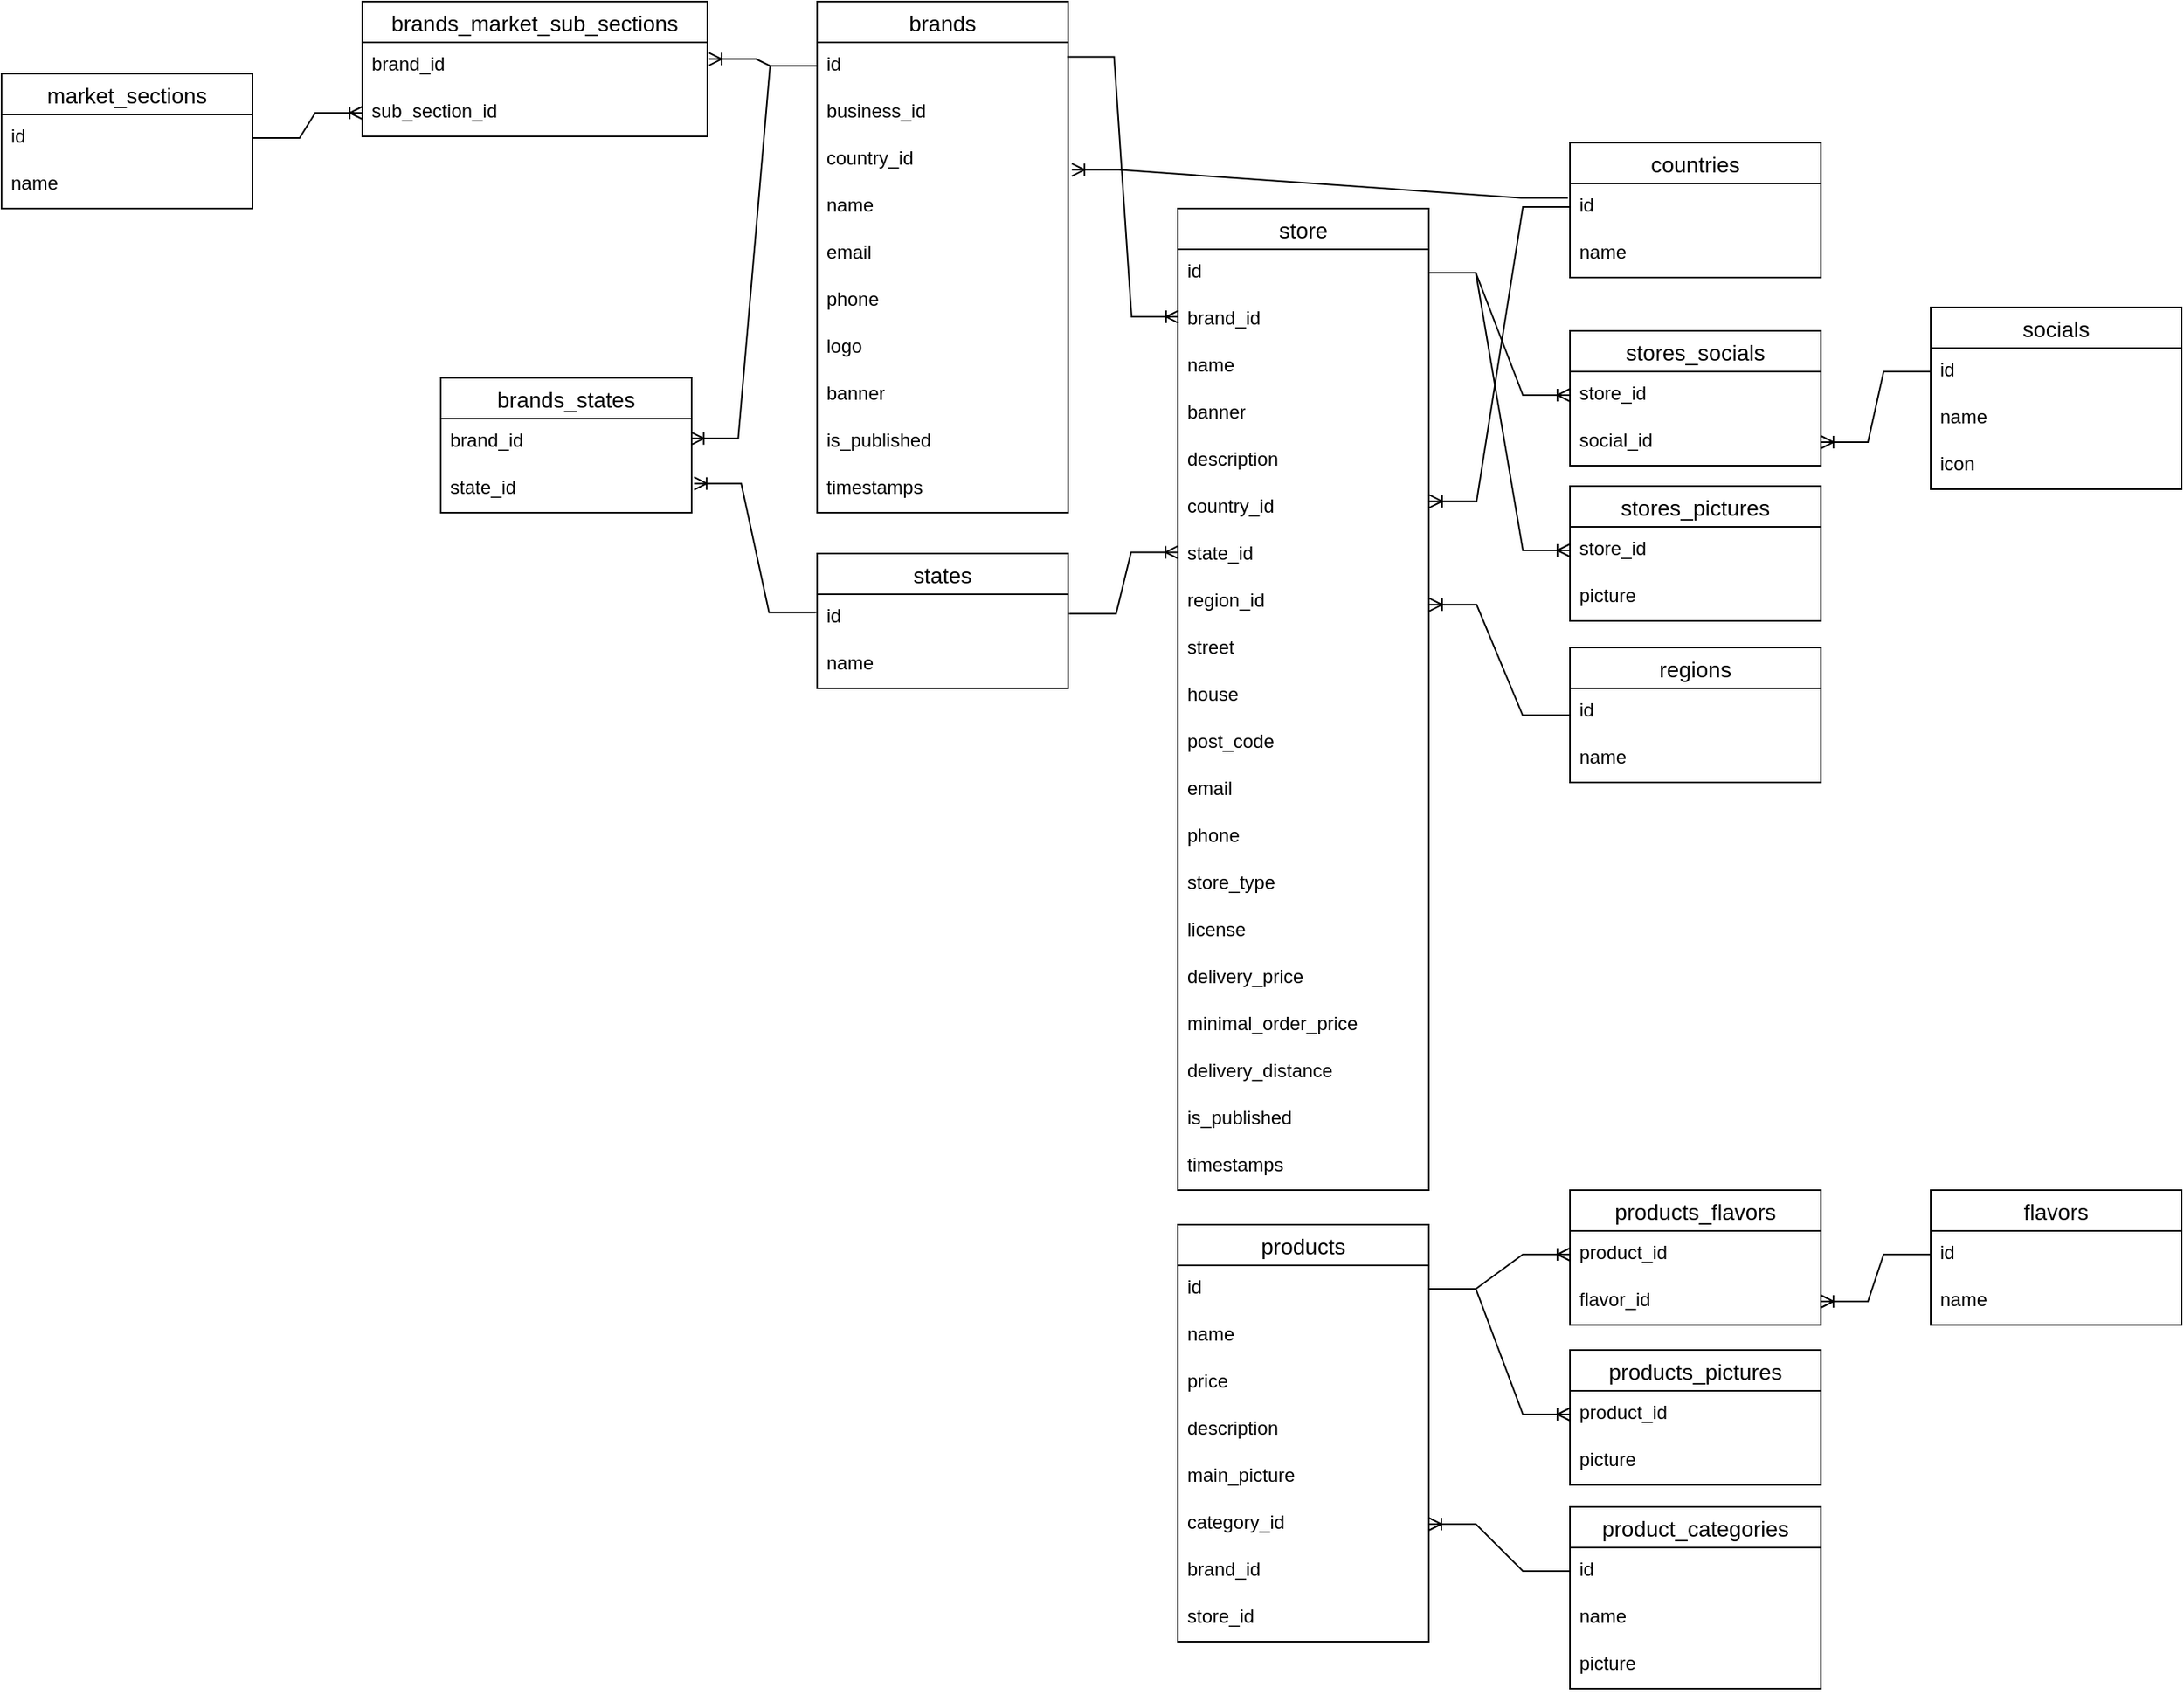<mxfile version="28.0.7">
  <diagram name="Страница — 1" id="An0OuFLMLPZmMfHB33p0">
    <mxGraphModel dx="2088" dy="813" grid="1" gridSize="10" guides="1" tooltips="1" connect="1" arrows="1" fold="1" page="1" pageScale="1" pageWidth="827" pageHeight="1169" math="0" shadow="0">
      <root>
        <mxCell id="0" />
        <mxCell id="1" parent="0" />
        <mxCell id="Ajq6OxWWVP-JyfNao7yZ-18" value="brands" style="swimlane;fontStyle=0;childLayout=stackLayout;horizontal=1;startSize=26;horizontalStack=0;resizeParent=1;resizeParentMax=0;resizeLast=0;collapsible=1;marginBottom=0;align=center;fontSize=14;" parent="1" vertex="1">
          <mxGeometry x="150" y="190" width="160" height="326" as="geometry" />
        </mxCell>
        <mxCell id="Ajq6OxWWVP-JyfNao7yZ-19" value="id" style="text;strokeColor=none;fillColor=none;spacingLeft=4;spacingRight=4;overflow=hidden;rotatable=0;points=[[0,0.5],[1,0.5]];portConstraint=eastwest;fontSize=12;whiteSpace=wrap;html=1;" parent="Ajq6OxWWVP-JyfNao7yZ-18" vertex="1">
          <mxGeometry y="26" width="160" height="30" as="geometry" />
        </mxCell>
        <mxCell id="Ajq6OxWWVP-JyfNao7yZ-66" value="business_id" style="text;strokeColor=none;fillColor=none;spacingLeft=4;spacingRight=4;overflow=hidden;rotatable=0;points=[[0,0.5],[1,0.5]];portConstraint=eastwest;fontSize=12;whiteSpace=wrap;html=1;" parent="Ajq6OxWWVP-JyfNao7yZ-18" vertex="1">
          <mxGeometry y="56" width="160" height="30" as="geometry" />
        </mxCell>
        <mxCell id="Ajq6OxWWVP-JyfNao7yZ-20" value="country_id" style="text;strokeColor=none;fillColor=none;spacingLeft=4;spacingRight=4;overflow=hidden;rotatable=0;points=[[0,0.5],[1,0.5]];portConstraint=eastwest;fontSize=12;whiteSpace=wrap;html=1;" parent="Ajq6OxWWVP-JyfNao7yZ-18" vertex="1">
          <mxGeometry y="86" width="160" height="30" as="geometry" />
        </mxCell>
        <mxCell id="Ajq6OxWWVP-JyfNao7yZ-51" value="name" style="text;strokeColor=none;fillColor=none;spacingLeft=4;spacingRight=4;overflow=hidden;rotatable=0;points=[[0,0.5],[1,0.5]];portConstraint=eastwest;fontSize=12;whiteSpace=wrap;html=1;" parent="Ajq6OxWWVP-JyfNao7yZ-18" vertex="1">
          <mxGeometry y="116" width="160" height="30" as="geometry" />
        </mxCell>
        <mxCell id="Ajq6OxWWVP-JyfNao7yZ-21" value="email" style="text;strokeColor=none;fillColor=none;spacingLeft=4;spacingRight=4;overflow=hidden;rotatable=0;points=[[0,0.5],[1,0.5]];portConstraint=eastwest;fontSize=12;whiteSpace=wrap;html=1;" parent="Ajq6OxWWVP-JyfNao7yZ-18" vertex="1">
          <mxGeometry y="146" width="160" height="30" as="geometry" />
        </mxCell>
        <mxCell id="Ajq6OxWWVP-JyfNao7yZ-35" value="phone" style="text;strokeColor=none;fillColor=none;spacingLeft=4;spacingRight=4;overflow=hidden;rotatable=0;points=[[0,0.5],[1,0.5]];portConstraint=eastwest;fontSize=12;whiteSpace=wrap;html=1;" parent="Ajq6OxWWVP-JyfNao7yZ-18" vertex="1">
          <mxGeometry y="176" width="160" height="30" as="geometry" />
        </mxCell>
        <mxCell id="Ajq6OxWWVP-JyfNao7yZ-42" value="logo" style="text;strokeColor=none;fillColor=none;spacingLeft=4;spacingRight=4;overflow=hidden;rotatable=0;points=[[0,0.5],[1,0.5]];portConstraint=eastwest;fontSize=12;whiteSpace=wrap;html=1;" parent="Ajq6OxWWVP-JyfNao7yZ-18" vertex="1">
          <mxGeometry y="206" width="160" height="30" as="geometry" />
        </mxCell>
        <mxCell id="Ajq6OxWWVP-JyfNao7yZ-43" value="banner" style="text;strokeColor=none;fillColor=none;spacingLeft=4;spacingRight=4;overflow=hidden;rotatable=0;points=[[0,0.5],[1,0.5]];portConstraint=eastwest;fontSize=12;whiteSpace=wrap;html=1;" parent="Ajq6OxWWVP-JyfNao7yZ-18" vertex="1">
          <mxGeometry y="236" width="160" height="30" as="geometry" />
        </mxCell>
        <mxCell id="nrJrI2MC8S2f8DvUkten-23" value="is_published" style="text;strokeColor=none;fillColor=none;spacingLeft=4;spacingRight=4;overflow=hidden;rotatable=0;points=[[0,0.5],[1,0.5]];portConstraint=eastwest;fontSize=12;whiteSpace=wrap;html=1;" vertex="1" parent="Ajq6OxWWVP-JyfNao7yZ-18">
          <mxGeometry y="266" width="160" height="30" as="geometry" />
        </mxCell>
        <mxCell id="Ajq6OxWWVP-JyfNao7yZ-64" value="timestamps" style="text;strokeColor=none;fillColor=none;spacingLeft=4;spacingRight=4;overflow=hidden;rotatable=0;points=[[0,0.5],[1,0.5]];portConstraint=eastwest;fontSize=12;whiteSpace=wrap;html=1;" parent="Ajq6OxWWVP-JyfNao7yZ-18" vertex="1">
          <mxGeometry y="296" width="160" height="30" as="geometry" />
        </mxCell>
        <mxCell id="Ajq6OxWWVP-JyfNao7yZ-22" value="countries" style="swimlane;fontStyle=0;childLayout=stackLayout;horizontal=1;startSize=26;horizontalStack=0;resizeParent=1;resizeParentMax=0;resizeLast=0;collapsible=1;marginBottom=0;align=center;fontSize=14;" parent="1" vertex="1">
          <mxGeometry x="630" y="280" width="160" height="86" as="geometry" />
        </mxCell>
        <mxCell id="Ajq6OxWWVP-JyfNao7yZ-23" value="id" style="text;strokeColor=none;fillColor=none;spacingLeft=4;spacingRight=4;overflow=hidden;rotatable=0;points=[[0,0.5],[1,0.5]];portConstraint=eastwest;fontSize=12;whiteSpace=wrap;html=1;" parent="Ajq6OxWWVP-JyfNao7yZ-22" vertex="1">
          <mxGeometry y="26" width="160" height="30" as="geometry" />
        </mxCell>
        <mxCell id="Ajq6OxWWVP-JyfNao7yZ-24" value="name" style="text;strokeColor=none;fillColor=none;spacingLeft=4;spacingRight=4;overflow=hidden;rotatable=0;points=[[0,0.5],[1,0.5]];portConstraint=eastwest;fontSize=12;whiteSpace=wrap;html=1;" parent="Ajq6OxWWVP-JyfNao7yZ-22" vertex="1">
          <mxGeometry y="56" width="160" height="30" as="geometry" />
        </mxCell>
        <mxCell id="Ajq6OxWWVP-JyfNao7yZ-26" value="states" style="swimlane;fontStyle=0;childLayout=stackLayout;horizontal=1;startSize=26;horizontalStack=0;resizeParent=1;resizeParentMax=0;resizeLast=0;collapsible=1;marginBottom=0;align=center;fontSize=14;" parent="1" vertex="1">
          <mxGeometry x="150" y="542" width="160" height="86" as="geometry" />
        </mxCell>
        <mxCell id="Ajq6OxWWVP-JyfNao7yZ-27" value="id" style="text;strokeColor=none;fillColor=none;spacingLeft=4;spacingRight=4;overflow=hidden;rotatable=0;points=[[0,0.5],[1,0.5]];portConstraint=eastwest;fontSize=12;whiteSpace=wrap;html=1;" parent="Ajq6OxWWVP-JyfNao7yZ-26" vertex="1">
          <mxGeometry y="26" width="160" height="30" as="geometry" />
        </mxCell>
        <mxCell id="Ajq6OxWWVP-JyfNao7yZ-28" value="name" style="text;strokeColor=none;fillColor=none;spacingLeft=4;spacingRight=4;overflow=hidden;rotatable=0;points=[[0,0.5],[1,0.5]];portConstraint=eastwest;fontSize=12;whiteSpace=wrap;html=1;" parent="Ajq6OxWWVP-JyfNao7yZ-26" vertex="1">
          <mxGeometry y="56" width="160" height="30" as="geometry" />
        </mxCell>
        <mxCell id="Ajq6OxWWVP-JyfNao7yZ-29" value="regions" style="swimlane;fontStyle=0;childLayout=stackLayout;horizontal=1;startSize=26;horizontalStack=0;resizeParent=1;resizeParentMax=0;resizeLast=0;collapsible=1;marginBottom=0;align=center;fontSize=14;" parent="1" vertex="1">
          <mxGeometry x="630" y="602" width="160" height="86" as="geometry" />
        </mxCell>
        <mxCell id="Ajq6OxWWVP-JyfNao7yZ-30" value="id" style="text;strokeColor=none;fillColor=none;spacingLeft=4;spacingRight=4;overflow=hidden;rotatable=0;points=[[0,0.5],[1,0.5]];portConstraint=eastwest;fontSize=12;whiteSpace=wrap;html=1;" parent="Ajq6OxWWVP-JyfNao7yZ-29" vertex="1">
          <mxGeometry y="26" width="160" height="30" as="geometry" />
        </mxCell>
        <mxCell id="Ajq6OxWWVP-JyfNao7yZ-31" value="name" style="text;strokeColor=none;fillColor=none;spacingLeft=4;spacingRight=4;overflow=hidden;rotatable=0;points=[[0,0.5],[1,0.5]];portConstraint=eastwest;fontSize=12;whiteSpace=wrap;html=1;" parent="Ajq6OxWWVP-JyfNao7yZ-29" vertex="1">
          <mxGeometry y="56" width="160" height="30" as="geometry" />
        </mxCell>
        <mxCell id="Ajq6OxWWVP-JyfNao7yZ-32" value="brands_states" style="swimlane;fontStyle=0;childLayout=stackLayout;horizontal=1;startSize=26;horizontalStack=0;resizeParent=1;resizeParentMax=0;resizeLast=0;collapsible=1;marginBottom=0;align=center;fontSize=14;" parent="1" vertex="1">
          <mxGeometry x="-90" y="430" width="160" height="86" as="geometry" />
        </mxCell>
        <mxCell id="Ajq6OxWWVP-JyfNao7yZ-33" value="brand_id" style="text;strokeColor=none;fillColor=none;spacingLeft=4;spacingRight=4;overflow=hidden;rotatable=0;points=[[0,0.5],[1,0.5]];portConstraint=eastwest;fontSize=12;whiteSpace=wrap;html=1;" parent="Ajq6OxWWVP-JyfNao7yZ-32" vertex="1">
          <mxGeometry y="26" width="160" height="30" as="geometry" />
        </mxCell>
        <mxCell id="Ajq6OxWWVP-JyfNao7yZ-34" value="state_id" style="text;strokeColor=none;fillColor=none;spacingLeft=4;spacingRight=4;overflow=hidden;rotatable=0;points=[[0,0.5],[1,0.5]];portConstraint=eastwest;fontSize=12;whiteSpace=wrap;html=1;" parent="Ajq6OxWWVP-JyfNao7yZ-32" vertex="1">
          <mxGeometry y="56" width="160" height="30" as="geometry" />
        </mxCell>
        <mxCell id="Ajq6OxWWVP-JyfNao7yZ-36" value="market_sections" style="swimlane;fontStyle=0;childLayout=stackLayout;horizontal=1;startSize=26;horizontalStack=0;resizeParent=1;resizeParentMax=0;resizeLast=0;collapsible=1;marginBottom=0;align=center;fontSize=14;" parent="1" vertex="1">
          <mxGeometry x="-370" y="236" width="160" height="86" as="geometry" />
        </mxCell>
        <mxCell id="Ajq6OxWWVP-JyfNao7yZ-37" value="id" style="text;strokeColor=none;fillColor=none;spacingLeft=4;spacingRight=4;overflow=hidden;rotatable=0;points=[[0,0.5],[1,0.5]];portConstraint=eastwest;fontSize=12;whiteSpace=wrap;html=1;" parent="Ajq6OxWWVP-JyfNao7yZ-36" vertex="1">
          <mxGeometry y="26" width="160" height="30" as="geometry" />
        </mxCell>
        <mxCell id="Ajq6OxWWVP-JyfNao7yZ-38" value="name" style="text;strokeColor=none;fillColor=none;spacingLeft=4;spacingRight=4;overflow=hidden;rotatable=0;points=[[0,0.5],[1,0.5]];portConstraint=eastwest;fontSize=12;whiteSpace=wrap;html=1;" parent="Ajq6OxWWVP-JyfNao7yZ-36" vertex="1">
          <mxGeometry y="56" width="160" height="30" as="geometry" />
        </mxCell>
        <mxCell id="Ajq6OxWWVP-JyfNao7yZ-39" value="brands_market_sub_sections" style="swimlane;fontStyle=0;childLayout=stackLayout;horizontal=1;startSize=26;horizontalStack=0;resizeParent=1;resizeParentMax=0;resizeLast=0;collapsible=1;marginBottom=0;align=center;fontSize=14;" parent="1" vertex="1">
          <mxGeometry x="-140" y="190" width="220" height="86" as="geometry" />
        </mxCell>
        <mxCell id="Ajq6OxWWVP-JyfNao7yZ-40" value="brand_id" style="text;strokeColor=none;fillColor=none;spacingLeft=4;spacingRight=4;overflow=hidden;rotatable=0;points=[[0,0.5],[1,0.5]];portConstraint=eastwest;fontSize=12;whiteSpace=wrap;html=1;" parent="Ajq6OxWWVP-JyfNao7yZ-39" vertex="1">
          <mxGeometry y="26" width="220" height="30" as="geometry" />
        </mxCell>
        <mxCell id="Ajq6OxWWVP-JyfNao7yZ-41" value="sub_section_id" style="text;strokeColor=none;fillColor=none;spacingLeft=4;spacingRight=4;overflow=hidden;rotatable=0;points=[[0,0.5],[1,0.5]];portConstraint=eastwest;fontSize=12;whiteSpace=wrap;html=1;" parent="Ajq6OxWWVP-JyfNao7yZ-39" vertex="1">
          <mxGeometry y="56" width="220" height="30" as="geometry" />
        </mxCell>
        <mxCell id="Ajq6OxWWVP-JyfNao7yZ-44" value="store" style="swimlane;fontStyle=0;childLayout=stackLayout;horizontal=1;startSize=26;horizontalStack=0;resizeParent=1;resizeParentMax=0;resizeLast=0;collapsible=1;marginBottom=0;align=center;fontSize=14;" parent="1" vertex="1">
          <mxGeometry x="380" y="322" width="160" height="626" as="geometry" />
        </mxCell>
        <mxCell id="Ajq6OxWWVP-JyfNao7yZ-45" value="id" style="text;strokeColor=none;fillColor=none;spacingLeft=4;spacingRight=4;overflow=hidden;rotatable=0;points=[[0,0.5],[1,0.5]];portConstraint=eastwest;fontSize=12;whiteSpace=wrap;html=1;" parent="Ajq6OxWWVP-JyfNao7yZ-44" vertex="1">
          <mxGeometry y="26" width="160" height="30" as="geometry" />
        </mxCell>
        <mxCell id="Ajq6OxWWVP-JyfNao7yZ-46" value="brand_id" style="text;strokeColor=none;fillColor=none;spacingLeft=4;spacingRight=4;overflow=hidden;rotatable=0;points=[[0,0.5],[1,0.5]];portConstraint=eastwest;fontSize=12;whiteSpace=wrap;html=1;" parent="Ajq6OxWWVP-JyfNao7yZ-44" vertex="1">
          <mxGeometry y="56" width="160" height="30" as="geometry" />
        </mxCell>
        <mxCell id="Ajq6OxWWVP-JyfNao7yZ-47" value="name" style="text;strokeColor=none;fillColor=none;spacingLeft=4;spacingRight=4;overflow=hidden;rotatable=0;points=[[0,0.5],[1,0.5]];portConstraint=eastwest;fontSize=12;whiteSpace=wrap;html=1;" parent="Ajq6OxWWVP-JyfNao7yZ-44" vertex="1">
          <mxGeometry y="86" width="160" height="30" as="geometry" />
        </mxCell>
        <mxCell id="nrJrI2MC8S2f8DvUkten-9" value="banner" style="text;strokeColor=none;fillColor=none;spacingLeft=4;spacingRight=4;overflow=hidden;rotatable=0;points=[[0,0.5],[1,0.5]];portConstraint=eastwest;fontSize=12;whiteSpace=wrap;html=1;" vertex="1" parent="Ajq6OxWWVP-JyfNao7yZ-44">
          <mxGeometry y="116" width="160" height="30" as="geometry" />
        </mxCell>
        <mxCell id="nrJrI2MC8S2f8DvUkten-10" value="description" style="text;strokeColor=none;fillColor=none;spacingLeft=4;spacingRight=4;overflow=hidden;rotatable=0;points=[[0,0.5],[1,0.5]];portConstraint=eastwest;fontSize=12;whiteSpace=wrap;html=1;" vertex="1" parent="Ajq6OxWWVP-JyfNao7yZ-44">
          <mxGeometry y="146" width="160" height="30" as="geometry" />
        </mxCell>
        <mxCell id="Ajq6OxWWVP-JyfNao7yZ-48" value="country_id" style="text;strokeColor=none;fillColor=none;spacingLeft=4;spacingRight=4;overflow=hidden;rotatable=0;points=[[0,0.5],[1,0.5]];portConstraint=eastwest;fontSize=12;whiteSpace=wrap;html=1;" parent="Ajq6OxWWVP-JyfNao7yZ-44" vertex="1">
          <mxGeometry y="176" width="160" height="30" as="geometry" />
        </mxCell>
        <mxCell id="Ajq6OxWWVP-JyfNao7yZ-49" value="state_id" style="text;strokeColor=none;fillColor=none;spacingLeft=4;spacingRight=4;overflow=hidden;rotatable=0;points=[[0,0.5],[1,0.5]];portConstraint=eastwest;fontSize=12;whiteSpace=wrap;html=1;" parent="Ajq6OxWWVP-JyfNao7yZ-44" vertex="1">
          <mxGeometry y="206" width="160" height="30" as="geometry" />
        </mxCell>
        <mxCell id="Ajq6OxWWVP-JyfNao7yZ-50" value="region_id" style="text;strokeColor=none;fillColor=none;spacingLeft=4;spacingRight=4;overflow=hidden;rotatable=0;points=[[0,0.5],[1,0.5]];portConstraint=eastwest;fontSize=12;whiteSpace=wrap;html=1;" parent="Ajq6OxWWVP-JyfNao7yZ-44" vertex="1">
          <mxGeometry y="236" width="160" height="30" as="geometry" />
        </mxCell>
        <mxCell id="Ajq6OxWWVP-JyfNao7yZ-52" value="street" style="text;strokeColor=none;fillColor=none;spacingLeft=4;spacingRight=4;overflow=hidden;rotatable=0;points=[[0,0.5],[1,0.5]];portConstraint=eastwest;fontSize=12;whiteSpace=wrap;html=1;" parent="Ajq6OxWWVP-JyfNao7yZ-44" vertex="1">
          <mxGeometry y="266" width="160" height="30" as="geometry" />
        </mxCell>
        <mxCell id="Ajq6OxWWVP-JyfNao7yZ-53" value="house" style="text;strokeColor=none;fillColor=none;spacingLeft=4;spacingRight=4;overflow=hidden;rotatable=0;points=[[0,0.5],[1,0.5]];portConstraint=eastwest;fontSize=12;whiteSpace=wrap;html=1;" parent="Ajq6OxWWVP-JyfNao7yZ-44" vertex="1">
          <mxGeometry y="296" width="160" height="30" as="geometry" />
        </mxCell>
        <mxCell id="Ajq6OxWWVP-JyfNao7yZ-54" value="post_code" style="text;strokeColor=none;fillColor=none;spacingLeft=4;spacingRight=4;overflow=hidden;rotatable=0;points=[[0,0.5],[1,0.5]];portConstraint=eastwest;fontSize=12;whiteSpace=wrap;html=1;" parent="Ajq6OxWWVP-JyfNao7yZ-44" vertex="1">
          <mxGeometry y="326" width="160" height="30" as="geometry" />
        </mxCell>
        <mxCell id="Ajq6OxWWVP-JyfNao7yZ-55" value="email" style="text;strokeColor=none;fillColor=none;spacingLeft=4;spacingRight=4;overflow=hidden;rotatable=0;points=[[0,0.5],[1,0.5]];portConstraint=eastwest;fontSize=12;whiteSpace=wrap;html=1;" parent="Ajq6OxWWVP-JyfNao7yZ-44" vertex="1">
          <mxGeometry y="356" width="160" height="30" as="geometry" />
        </mxCell>
        <mxCell id="Ajq6OxWWVP-JyfNao7yZ-56" value="phone" style="text;strokeColor=none;fillColor=none;spacingLeft=4;spacingRight=4;overflow=hidden;rotatable=0;points=[[0,0.5],[1,0.5]];portConstraint=eastwest;fontSize=12;whiteSpace=wrap;html=1;" parent="Ajq6OxWWVP-JyfNao7yZ-44" vertex="1">
          <mxGeometry y="386" width="160" height="30" as="geometry" />
        </mxCell>
        <mxCell id="Ajq6OxWWVP-JyfNao7yZ-63" value="store_type" style="text;strokeColor=none;fillColor=none;spacingLeft=4;spacingRight=4;overflow=hidden;rotatable=0;points=[[0,0.5],[1,0.5]];portConstraint=eastwest;fontSize=12;whiteSpace=wrap;html=1;" parent="Ajq6OxWWVP-JyfNao7yZ-44" vertex="1">
          <mxGeometry y="416" width="160" height="30" as="geometry" />
        </mxCell>
        <mxCell id="Ajq6OxWWVP-JyfNao7yZ-78" value="license" style="text;strokeColor=none;fillColor=none;spacingLeft=4;spacingRight=4;overflow=hidden;rotatable=0;points=[[0,0.5],[1,0.5]];portConstraint=eastwest;fontSize=12;whiteSpace=wrap;html=1;" parent="Ajq6OxWWVP-JyfNao7yZ-44" vertex="1">
          <mxGeometry y="446" width="160" height="30" as="geometry" />
        </mxCell>
        <mxCell id="nrJrI2MC8S2f8DvUkten-1" value="delivery_price" style="text;strokeColor=none;fillColor=none;spacingLeft=4;spacingRight=4;overflow=hidden;rotatable=0;points=[[0,0.5],[1,0.5]];portConstraint=eastwest;fontSize=12;whiteSpace=wrap;html=1;" vertex="1" parent="Ajq6OxWWVP-JyfNao7yZ-44">
          <mxGeometry y="476" width="160" height="30" as="geometry" />
        </mxCell>
        <mxCell id="nrJrI2MC8S2f8DvUkten-2" value="minimal_order_price&lt;div&gt;&lt;br&gt;&lt;/div&gt;" style="text;strokeColor=none;fillColor=none;spacingLeft=4;spacingRight=4;overflow=hidden;rotatable=0;points=[[0,0.5],[1,0.5]];portConstraint=eastwest;fontSize=12;whiteSpace=wrap;html=1;" vertex="1" parent="Ajq6OxWWVP-JyfNao7yZ-44">
          <mxGeometry y="506" width="160" height="30" as="geometry" />
        </mxCell>
        <mxCell id="nrJrI2MC8S2f8DvUkten-3" value="&lt;div&gt;delivery_distance&lt;/div&gt;" style="text;strokeColor=none;fillColor=none;spacingLeft=4;spacingRight=4;overflow=hidden;rotatable=0;points=[[0,0.5],[1,0.5]];portConstraint=eastwest;fontSize=12;whiteSpace=wrap;html=1;" vertex="1" parent="Ajq6OxWWVP-JyfNao7yZ-44">
          <mxGeometry y="536" width="160" height="30" as="geometry" />
        </mxCell>
        <mxCell id="nrJrI2MC8S2f8DvUkten-22" value="&lt;div&gt;is_published&lt;/div&gt;" style="text;strokeColor=none;fillColor=none;spacingLeft=4;spacingRight=4;overflow=hidden;rotatable=0;points=[[0,0.5],[1,0.5]];portConstraint=eastwest;fontSize=12;whiteSpace=wrap;html=1;" vertex="1" parent="Ajq6OxWWVP-JyfNao7yZ-44">
          <mxGeometry y="566" width="160" height="30" as="geometry" />
        </mxCell>
        <mxCell id="Ajq6OxWWVP-JyfNao7yZ-65" value="timestamps" style="text;strokeColor=none;fillColor=none;spacingLeft=4;spacingRight=4;overflow=hidden;rotatable=0;points=[[0,0.5],[1,0.5]];portConstraint=eastwest;fontSize=12;whiteSpace=wrap;html=1;" parent="Ajq6OxWWVP-JyfNao7yZ-44" vertex="1">
          <mxGeometry y="596" width="160" height="30" as="geometry" />
        </mxCell>
        <mxCell id="Ajq6OxWWVP-JyfNao7yZ-57" value="product_categories" style="swimlane;fontStyle=0;childLayout=stackLayout;horizontal=1;startSize=26;horizontalStack=0;resizeParent=1;resizeParentMax=0;resizeLast=0;collapsible=1;marginBottom=0;align=center;fontSize=14;" parent="1" vertex="1">
          <mxGeometry x="630" y="1150" width="160" height="116" as="geometry" />
        </mxCell>
        <mxCell id="Ajq6OxWWVP-JyfNao7yZ-58" value="id" style="text;strokeColor=none;fillColor=none;spacingLeft=4;spacingRight=4;overflow=hidden;rotatable=0;points=[[0,0.5],[1,0.5]];portConstraint=eastwest;fontSize=12;whiteSpace=wrap;html=1;" parent="Ajq6OxWWVP-JyfNao7yZ-57" vertex="1">
          <mxGeometry y="26" width="160" height="30" as="geometry" />
        </mxCell>
        <mxCell id="Ajq6OxWWVP-JyfNao7yZ-59" value="name" style="text;strokeColor=none;fillColor=none;spacingLeft=4;spacingRight=4;overflow=hidden;rotatable=0;points=[[0,0.5],[1,0.5]];portConstraint=eastwest;fontSize=12;whiteSpace=wrap;html=1;" parent="Ajq6OxWWVP-JyfNao7yZ-57" vertex="1">
          <mxGeometry y="56" width="160" height="30" as="geometry" />
        </mxCell>
        <mxCell id="nrJrI2MC8S2f8DvUkten-4" value="picture" style="text;strokeColor=none;fillColor=none;spacingLeft=4;spacingRight=4;overflow=hidden;rotatable=0;points=[[0,0.5],[1,0.5]];portConstraint=eastwest;fontSize=12;whiteSpace=wrap;html=1;" vertex="1" parent="Ajq6OxWWVP-JyfNao7yZ-57">
          <mxGeometry y="86" width="160" height="30" as="geometry" />
        </mxCell>
        <mxCell id="Ajq6OxWWVP-JyfNao7yZ-67" value="" style="edgeStyle=entityRelationEdgeStyle;fontSize=12;html=1;endArrow=ERoneToMany;rounded=0;exitX=-0.008;exitY=0.308;exitDx=0;exitDy=0;entryX=1.015;entryY=0.71;entryDx=0;entryDy=0;entryPerimeter=0;exitPerimeter=0;" parent="1" source="Ajq6OxWWVP-JyfNao7yZ-23" target="Ajq6OxWWVP-JyfNao7yZ-20" edge="1">
          <mxGeometry width="100" height="100" relative="1" as="geometry">
            <mxPoint x="490" y="400" as="sourcePoint" />
            <mxPoint x="590" y="300" as="targetPoint" />
          </mxGeometry>
        </mxCell>
        <mxCell id="Ajq6OxWWVP-JyfNao7yZ-68" value="" style="edgeStyle=entityRelationEdgeStyle;fontSize=12;html=1;endArrow=ERoneToMany;rounded=0;exitX=0;exitY=0.5;exitDx=0;exitDy=0;entryX=0.998;entryY=0.422;entryDx=0;entryDy=0;entryPerimeter=0;" parent="1" source="Ajq6OxWWVP-JyfNao7yZ-19" target="Ajq6OxWWVP-JyfNao7yZ-33" edge="1">
          <mxGeometry width="100" height="100" relative="1" as="geometry">
            <mxPoint x="498" y="260" as="sourcePoint" />
            <mxPoint x="380" y="326" as="targetPoint" />
          </mxGeometry>
        </mxCell>
        <mxCell id="Ajq6OxWWVP-JyfNao7yZ-69" value="" style="edgeStyle=entityRelationEdgeStyle;fontSize=12;html=1;endArrow=ERoneToMany;rounded=0;exitX=-0.004;exitY=0.389;exitDx=0;exitDy=0;entryX=1.01;entryY=0.378;entryDx=0;entryDy=0;exitPerimeter=0;entryPerimeter=0;" parent="1" source="Ajq6OxWWVP-JyfNao7yZ-27" target="Ajq6OxWWVP-JyfNao7yZ-34" edge="1">
          <mxGeometry width="100" height="100" relative="1" as="geometry">
            <mxPoint x="350" y="251" as="sourcePoint" />
            <mxPoint x="431" y="200" as="targetPoint" />
          </mxGeometry>
        </mxCell>
        <mxCell id="Ajq6OxWWVP-JyfNao7yZ-70" value="" style="edgeStyle=entityRelationEdgeStyle;fontSize=12;html=1;endArrow=ERoneToMany;rounded=0;exitX=0;exitY=0.5;exitDx=0;exitDy=0;entryX=1.005;entryY=0.356;entryDx=0;entryDy=0;entryPerimeter=0;" parent="1" source="Ajq6OxWWVP-JyfNao7yZ-19" target="Ajq6OxWWVP-JyfNao7yZ-40" edge="1">
          <mxGeometry width="100" height="100" relative="1" as="geometry">
            <mxPoint x="417" y="398" as="sourcePoint" />
            <mxPoint x="340" y="310" as="targetPoint" />
          </mxGeometry>
        </mxCell>
        <mxCell id="Ajq6OxWWVP-JyfNao7yZ-71" value="" style="edgeStyle=entityRelationEdgeStyle;fontSize=12;html=1;endArrow=ERoneToMany;rounded=0;exitX=1;exitY=0.5;exitDx=0;exitDy=0;entryX=0;entryY=0.5;entryDx=0;entryDy=0;" parent="1" source="Ajq6OxWWVP-JyfNao7yZ-37" target="Ajq6OxWWVP-JyfNao7yZ-41" edge="1">
          <mxGeometry width="100" height="100" relative="1" as="geometry">
            <mxPoint x="650" y="190" as="sourcePoint" />
            <mxPoint x="580" y="219" as="targetPoint" />
          </mxGeometry>
        </mxCell>
        <mxCell id="Ajq6OxWWVP-JyfNao7yZ-72" value="" style="edgeStyle=entityRelationEdgeStyle;fontSize=12;html=1;endArrow=ERoneToMany;rounded=0;exitX=0.996;exitY=0.308;exitDx=0;exitDy=0;entryX=0.003;entryY=0.435;entryDx=0;entryDy=0;entryPerimeter=0;exitPerimeter=0;" parent="1" source="Ajq6OxWWVP-JyfNao7yZ-19" target="Ajq6OxWWVP-JyfNao7yZ-46" edge="1">
          <mxGeometry width="100" height="100" relative="1" as="geometry">
            <mxPoint x="427" y="448" as="sourcePoint" />
            <mxPoint x="350" y="360" as="targetPoint" />
          </mxGeometry>
        </mxCell>
        <mxCell id="Ajq6OxWWVP-JyfNao7yZ-73" value="" style="edgeStyle=entityRelationEdgeStyle;fontSize=12;html=1;endArrow=ERoneToMany;rounded=0;exitX=1.004;exitY=0.411;exitDx=0;exitDy=0;entryX=0.001;entryY=0.441;entryDx=0;entryDy=0;exitPerimeter=0;entryPerimeter=0;" parent="1" source="Ajq6OxWWVP-JyfNao7yZ-27" target="Ajq6OxWWVP-JyfNao7yZ-49" edge="1">
          <mxGeometry width="100" height="100" relative="1" as="geometry">
            <mxPoint x="177" y="567" as="sourcePoint" />
            <mxPoint x="100" y="510" as="targetPoint" />
          </mxGeometry>
        </mxCell>
        <mxCell id="Ajq6OxWWVP-JyfNao7yZ-74" value="" style="edgeStyle=entityRelationEdgeStyle;fontSize=12;html=1;endArrow=ERoneToMany;rounded=0;exitX=0;exitY=0.5;exitDx=0;exitDy=0;entryX=1.003;entryY=0.358;entryDx=0;entryDy=0;entryPerimeter=0;" parent="1" source="Ajq6OxWWVP-JyfNao7yZ-23" target="Ajq6OxWWVP-JyfNao7yZ-48" edge="1">
          <mxGeometry width="100" height="100" relative="1" as="geometry">
            <mxPoint x="360" y="320" as="sourcePoint" />
            <mxPoint x="435" y="484" as="targetPoint" />
          </mxGeometry>
        </mxCell>
        <mxCell id="Ajq6OxWWVP-JyfNao7yZ-75" value="" style="edgeStyle=entityRelationEdgeStyle;fontSize=12;html=1;endArrow=ERoneToMany;rounded=0;exitX=-0.001;exitY=0.572;exitDx=0;exitDy=0;exitPerimeter=0;entryX=1.003;entryY=0.556;entryDx=0;entryDy=0;entryPerimeter=0;" parent="1" source="Ajq6OxWWVP-JyfNao7yZ-30" target="Ajq6OxWWVP-JyfNao7yZ-50" edge="1">
          <mxGeometry width="100" height="100" relative="1" as="geometry">
            <mxPoint x="630" y="380" as="sourcePoint" />
            <mxPoint x="570" y="510" as="targetPoint" />
          </mxGeometry>
        </mxCell>
        <mxCell id="nrJrI2MC8S2f8DvUkten-5" value="socials" style="swimlane;fontStyle=0;childLayout=stackLayout;horizontal=1;startSize=26;horizontalStack=0;resizeParent=1;resizeParentMax=0;resizeLast=0;collapsible=1;marginBottom=0;align=center;fontSize=14;" vertex="1" parent="1">
          <mxGeometry x="860" y="385" width="160" height="116" as="geometry" />
        </mxCell>
        <mxCell id="nrJrI2MC8S2f8DvUkten-6" value="id" style="text;strokeColor=none;fillColor=none;spacingLeft=4;spacingRight=4;overflow=hidden;rotatable=0;points=[[0,0.5],[1,0.5]];portConstraint=eastwest;fontSize=12;whiteSpace=wrap;html=1;" vertex="1" parent="nrJrI2MC8S2f8DvUkten-5">
          <mxGeometry y="26" width="160" height="30" as="geometry" />
        </mxCell>
        <mxCell id="nrJrI2MC8S2f8DvUkten-7" value="name" style="text;strokeColor=none;fillColor=none;spacingLeft=4;spacingRight=4;overflow=hidden;rotatable=0;points=[[0,0.5],[1,0.5]];portConstraint=eastwest;fontSize=12;whiteSpace=wrap;html=1;" vertex="1" parent="nrJrI2MC8S2f8DvUkten-5">
          <mxGeometry y="56" width="160" height="30" as="geometry" />
        </mxCell>
        <mxCell id="nrJrI2MC8S2f8DvUkten-8" value="icon" style="text;strokeColor=none;fillColor=none;spacingLeft=4;spacingRight=4;overflow=hidden;rotatable=0;points=[[0,0.5],[1,0.5]];portConstraint=eastwest;fontSize=12;whiteSpace=wrap;html=1;" vertex="1" parent="nrJrI2MC8S2f8DvUkten-5">
          <mxGeometry y="86" width="160" height="30" as="geometry" />
        </mxCell>
        <mxCell id="nrJrI2MC8S2f8DvUkten-11" value="stores_socials" style="swimlane;fontStyle=0;childLayout=stackLayout;horizontal=1;startSize=26;horizontalStack=0;resizeParent=1;resizeParentMax=0;resizeLast=0;collapsible=1;marginBottom=0;align=center;fontSize=14;" vertex="1" parent="1">
          <mxGeometry x="630" y="400" width="160" height="86" as="geometry" />
        </mxCell>
        <mxCell id="nrJrI2MC8S2f8DvUkten-12" value="store_id" style="text;strokeColor=none;fillColor=none;spacingLeft=4;spacingRight=4;overflow=hidden;rotatable=0;points=[[0,0.5],[1,0.5]];portConstraint=eastwest;fontSize=12;whiteSpace=wrap;html=1;" vertex="1" parent="nrJrI2MC8S2f8DvUkten-11">
          <mxGeometry y="26" width="160" height="30" as="geometry" />
        </mxCell>
        <mxCell id="nrJrI2MC8S2f8DvUkten-13" value="social_id" style="text;strokeColor=none;fillColor=none;spacingLeft=4;spacingRight=4;overflow=hidden;rotatable=0;points=[[0,0.5],[1,0.5]];portConstraint=eastwest;fontSize=12;whiteSpace=wrap;html=1;" vertex="1" parent="nrJrI2MC8S2f8DvUkten-11">
          <mxGeometry y="56" width="160" height="30" as="geometry" />
        </mxCell>
        <mxCell id="nrJrI2MC8S2f8DvUkten-15" value="" style="edgeStyle=entityRelationEdgeStyle;fontSize=12;html=1;endArrow=ERoneToMany;rounded=0;exitX=1;exitY=0.5;exitDx=0;exitDy=0;entryX=0;entryY=0.5;entryDx=0;entryDy=0;" edge="1" parent="1" source="Ajq6OxWWVP-JyfNao7yZ-45" target="nrJrI2MC8S2f8DvUkten-12">
          <mxGeometry width="100" height="100" relative="1" as="geometry">
            <mxPoint x="725" y="380" as="sourcePoint" />
            <mxPoint x="655" y="568" as="targetPoint" />
          </mxGeometry>
        </mxCell>
        <mxCell id="nrJrI2MC8S2f8DvUkten-16" value="" style="edgeStyle=entityRelationEdgeStyle;fontSize=12;html=1;endArrow=ERoneToMany;rounded=0;exitX=0;exitY=0.5;exitDx=0;exitDy=0;entryX=1;entryY=0.5;entryDx=0;entryDy=0;" edge="1" parent="1" source="nrJrI2MC8S2f8DvUkten-6" target="nrJrI2MC8S2f8DvUkten-13">
          <mxGeometry width="100" height="100" relative="1" as="geometry">
            <mxPoint x="650" y="390" as="sourcePoint" />
            <mxPoint x="720" y="468" as="targetPoint" />
          </mxGeometry>
        </mxCell>
        <mxCell id="nrJrI2MC8S2f8DvUkten-17" value="stores_pictures" style="swimlane;fontStyle=0;childLayout=stackLayout;horizontal=1;startSize=26;horizontalStack=0;resizeParent=1;resizeParentMax=0;resizeLast=0;collapsible=1;marginBottom=0;align=center;fontSize=14;" vertex="1" parent="1">
          <mxGeometry x="630" y="499" width="160" height="86" as="geometry" />
        </mxCell>
        <mxCell id="nrJrI2MC8S2f8DvUkten-18" value="store_id" style="text;strokeColor=none;fillColor=none;spacingLeft=4;spacingRight=4;overflow=hidden;rotatable=0;points=[[0,0.5],[1,0.5]];portConstraint=eastwest;fontSize=12;whiteSpace=wrap;html=1;" vertex="1" parent="nrJrI2MC8S2f8DvUkten-17">
          <mxGeometry y="26" width="160" height="30" as="geometry" />
        </mxCell>
        <mxCell id="nrJrI2MC8S2f8DvUkten-19" value="picture" style="text;strokeColor=none;fillColor=none;spacingLeft=4;spacingRight=4;overflow=hidden;rotatable=0;points=[[0,0.5],[1,0.5]];portConstraint=eastwest;fontSize=12;whiteSpace=wrap;html=1;" vertex="1" parent="nrJrI2MC8S2f8DvUkten-17">
          <mxGeometry y="56" width="160" height="30" as="geometry" />
        </mxCell>
        <mxCell id="nrJrI2MC8S2f8DvUkten-20" value="" style="edgeStyle=entityRelationEdgeStyle;fontSize=12;html=1;endArrow=ERoneToMany;rounded=0;exitX=1;exitY=0.5;exitDx=0;exitDy=0;entryX=0;entryY=0.5;entryDx=0;entryDy=0;" edge="1" parent="1" source="Ajq6OxWWVP-JyfNao7yZ-45" target="nrJrI2MC8S2f8DvUkten-18">
          <mxGeometry width="100" height="100" relative="1" as="geometry">
            <mxPoint x="550" y="350" as="sourcePoint" />
            <mxPoint x="620" y="428" as="targetPoint" />
          </mxGeometry>
        </mxCell>
        <mxCell id="nrJrI2MC8S2f8DvUkten-24" value="products" style="swimlane;fontStyle=0;childLayout=stackLayout;horizontal=1;startSize=26;horizontalStack=0;resizeParent=1;resizeParentMax=0;resizeLast=0;collapsible=1;marginBottom=0;align=center;fontSize=14;" vertex="1" parent="1">
          <mxGeometry x="380" y="970" width="160" height="266" as="geometry" />
        </mxCell>
        <mxCell id="nrJrI2MC8S2f8DvUkten-25" value="id" style="text;strokeColor=none;fillColor=none;spacingLeft=4;spacingRight=4;overflow=hidden;rotatable=0;points=[[0,0.5],[1,0.5]];portConstraint=eastwest;fontSize=12;whiteSpace=wrap;html=1;" vertex="1" parent="nrJrI2MC8S2f8DvUkten-24">
          <mxGeometry y="26" width="160" height="30" as="geometry" />
        </mxCell>
        <mxCell id="nrJrI2MC8S2f8DvUkten-26" value="name" style="text;strokeColor=none;fillColor=none;spacingLeft=4;spacingRight=4;overflow=hidden;rotatable=0;points=[[0,0.5],[1,0.5]];portConstraint=eastwest;fontSize=12;whiteSpace=wrap;html=1;" vertex="1" parent="nrJrI2MC8S2f8DvUkten-24">
          <mxGeometry y="56" width="160" height="30" as="geometry" />
        </mxCell>
        <mxCell id="nrJrI2MC8S2f8DvUkten-30" value="price" style="text;strokeColor=none;fillColor=none;spacingLeft=4;spacingRight=4;overflow=hidden;rotatable=0;points=[[0,0.5],[1,0.5]];portConstraint=eastwest;fontSize=12;whiteSpace=wrap;html=1;" vertex="1" parent="nrJrI2MC8S2f8DvUkten-24">
          <mxGeometry y="86" width="160" height="30" as="geometry" />
        </mxCell>
        <mxCell id="nrJrI2MC8S2f8DvUkten-35" value="description" style="text;strokeColor=none;fillColor=none;spacingLeft=4;spacingRight=4;overflow=hidden;rotatable=0;points=[[0,0.5],[1,0.5]];portConstraint=eastwest;fontSize=12;whiteSpace=wrap;html=1;" vertex="1" parent="nrJrI2MC8S2f8DvUkten-24">
          <mxGeometry y="116" width="160" height="30" as="geometry" />
        </mxCell>
        <mxCell id="nrJrI2MC8S2f8DvUkten-31" value="main_picture" style="text;strokeColor=none;fillColor=none;spacingLeft=4;spacingRight=4;overflow=hidden;rotatable=0;points=[[0,0.5],[1,0.5]];portConstraint=eastwest;fontSize=12;whiteSpace=wrap;html=1;" vertex="1" parent="nrJrI2MC8S2f8DvUkten-24">
          <mxGeometry y="146" width="160" height="30" as="geometry" />
        </mxCell>
        <mxCell id="nrJrI2MC8S2f8DvUkten-28" value="category_id" style="text;strokeColor=none;fillColor=none;spacingLeft=4;spacingRight=4;overflow=hidden;rotatable=0;points=[[0,0.5],[1,0.5]];portConstraint=eastwest;fontSize=12;whiteSpace=wrap;html=1;" vertex="1" parent="nrJrI2MC8S2f8DvUkten-24">
          <mxGeometry y="176" width="160" height="30" as="geometry" />
        </mxCell>
        <mxCell id="nrJrI2MC8S2f8DvUkten-27" value="brand_id" style="text;strokeColor=none;fillColor=none;spacingLeft=4;spacingRight=4;overflow=hidden;rotatable=0;points=[[0,0.5],[1,0.5]];portConstraint=eastwest;fontSize=12;whiteSpace=wrap;html=1;" vertex="1" parent="nrJrI2MC8S2f8DvUkten-24">
          <mxGeometry y="206" width="160" height="30" as="geometry" />
        </mxCell>
        <mxCell id="nrJrI2MC8S2f8DvUkten-29" value="store_id" style="text;strokeColor=none;fillColor=none;spacingLeft=4;spacingRight=4;overflow=hidden;rotatable=0;points=[[0,0.5],[1,0.5]];portConstraint=eastwest;fontSize=12;whiteSpace=wrap;html=1;" vertex="1" parent="nrJrI2MC8S2f8DvUkten-24">
          <mxGeometry y="236" width="160" height="30" as="geometry" />
        </mxCell>
        <mxCell id="nrJrI2MC8S2f8DvUkten-32" value="products_pictures" style="swimlane;fontStyle=0;childLayout=stackLayout;horizontal=1;startSize=26;horizontalStack=0;resizeParent=1;resizeParentMax=0;resizeLast=0;collapsible=1;marginBottom=0;align=center;fontSize=14;" vertex="1" parent="1">
          <mxGeometry x="630" y="1050" width="160" height="86" as="geometry" />
        </mxCell>
        <mxCell id="nrJrI2MC8S2f8DvUkten-33" value="product_id" style="text;strokeColor=none;fillColor=none;spacingLeft=4;spacingRight=4;overflow=hidden;rotatable=0;points=[[0,0.5],[1,0.5]];portConstraint=eastwest;fontSize=12;whiteSpace=wrap;html=1;" vertex="1" parent="nrJrI2MC8S2f8DvUkten-32">
          <mxGeometry y="26" width="160" height="30" as="geometry" />
        </mxCell>
        <mxCell id="nrJrI2MC8S2f8DvUkten-34" value="picture" style="text;strokeColor=none;fillColor=none;spacingLeft=4;spacingRight=4;overflow=hidden;rotatable=0;points=[[0,0.5],[1,0.5]];portConstraint=eastwest;fontSize=12;whiteSpace=wrap;html=1;" vertex="1" parent="nrJrI2MC8S2f8DvUkten-32">
          <mxGeometry y="56" width="160" height="30" as="geometry" />
        </mxCell>
        <mxCell id="nrJrI2MC8S2f8DvUkten-36" value="products_flavors" style="swimlane;fontStyle=0;childLayout=stackLayout;horizontal=1;startSize=26;horizontalStack=0;resizeParent=1;resizeParentMax=0;resizeLast=0;collapsible=1;marginBottom=0;align=center;fontSize=14;" vertex="1" parent="1">
          <mxGeometry x="630" y="948" width="160" height="86" as="geometry" />
        </mxCell>
        <mxCell id="nrJrI2MC8S2f8DvUkten-37" value="product_id" style="text;strokeColor=none;fillColor=none;spacingLeft=4;spacingRight=4;overflow=hidden;rotatable=0;points=[[0,0.5],[1,0.5]];portConstraint=eastwest;fontSize=12;whiteSpace=wrap;html=1;" vertex="1" parent="nrJrI2MC8S2f8DvUkten-36">
          <mxGeometry y="26" width="160" height="30" as="geometry" />
        </mxCell>
        <mxCell id="nrJrI2MC8S2f8DvUkten-38" value="flavor_id" style="text;strokeColor=none;fillColor=none;spacingLeft=4;spacingRight=4;overflow=hidden;rotatable=0;points=[[0,0.5],[1,0.5]];portConstraint=eastwest;fontSize=12;whiteSpace=wrap;html=1;" vertex="1" parent="nrJrI2MC8S2f8DvUkten-36">
          <mxGeometry y="56" width="160" height="30" as="geometry" />
        </mxCell>
        <mxCell id="nrJrI2MC8S2f8DvUkten-40" value="flavors" style="swimlane;fontStyle=0;childLayout=stackLayout;horizontal=1;startSize=26;horizontalStack=0;resizeParent=1;resizeParentMax=0;resizeLast=0;collapsible=1;marginBottom=0;align=center;fontSize=14;" vertex="1" parent="1">
          <mxGeometry x="860" y="948" width="160" height="86" as="geometry" />
        </mxCell>
        <mxCell id="nrJrI2MC8S2f8DvUkten-41" value="id" style="text;strokeColor=none;fillColor=none;spacingLeft=4;spacingRight=4;overflow=hidden;rotatable=0;points=[[0,0.5],[1,0.5]];portConstraint=eastwest;fontSize=12;whiteSpace=wrap;html=1;" vertex="1" parent="nrJrI2MC8S2f8DvUkten-40">
          <mxGeometry y="26" width="160" height="30" as="geometry" />
        </mxCell>
        <mxCell id="nrJrI2MC8S2f8DvUkten-42" value="name" style="text;strokeColor=none;fillColor=none;spacingLeft=4;spacingRight=4;overflow=hidden;rotatable=0;points=[[0,0.5],[1,0.5]];portConstraint=eastwest;fontSize=12;whiteSpace=wrap;html=1;" vertex="1" parent="nrJrI2MC8S2f8DvUkten-40">
          <mxGeometry y="56" width="160" height="30" as="geometry" />
        </mxCell>
        <mxCell id="nrJrI2MC8S2f8DvUkten-45" value="" style="edgeStyle=entityRelationEdgeStyle;fontSize=12;html=1;endArrow=ERoneToMany;rounded=0;exitX=1;exitY=0.5;exitDx=0;exitDy=0;entryX=0;entryY=0.5;entryDx=0;entryDy=0;" edge="1" parent="1" source="nrJrI2MC8S2f8DvUkten-25" target="nrJrI2MC8S2f8DvUkten-37">
          <mxGeometry width="100" height="100" relative="1" as="geometry">
            <mxPoint x="720" y="920" as="sourcePoint" />
            <mxPoint x="630" y="850" as="targetPoint" />
          </mxGeometry>
        </mxCell>
        <mxCell id="nrJrI2MC8S2f8DvUkten-46" value="" style="edgeStyle=entityRelationEdgeStyle;fontSize=12;html=1;endArrow=ERoneToMany;rounded=0;exitX=0;exitY=0.5;exitDx=0;exitDy=0;entryX=1;entryY=0.5;entryDx=0;entryDy=0;" edge="1" parent="1" source="nrJrI2MC8S2f8DvUkten-41" target="nrJrI2MC8S2f8DvUkten-38">
          <mxGeometry width="100" height="100" relative="1" as="geometry">
            <mxPoint x="560" y="1032" as="sourcePoint" />
            <mxPoint x="650" y="1010" as="targetPoint" />
          </mxGeometry>
        </mxCell>
        <mxCell id="nrJrI2MC8S2f8DvUkten-47" value="" style="edgeStyle=entityRelationEdgeStyle;fontSize=12;html=1;endArrow=ERoneToMany;rounded=0;exitX=0;exitY=0.5;exitDx=0;exitDy=0;entryX=1;entryY=0.5;entryDx=0;entryDy=0;" edge="1" parent="1" source="Ajq6OxWWVP-JyfNao7yZ-58" target="nrJrI2MC8S2f8DvUkten-28">
          <mxGeometry width="100" height="100" relative="1" as="geometry">
            <mxPoint x="580" y="1022" as="sourcePoint" />
            <mxPoint x="670" y="1000" as="targetPoint" />
          </mxGeometry>
        </mxCell>
        <mxCell id="nrJrI2MC8S2f8DvUkten-48" value="" style="edgeStyle=entityRelationEdgeStyle;fontSize=12;html=1;endArrow=ERoneToMany;rounded=0;entryX=0;entryY=0.5;entryDx=0;entryDy=0;exitX=1;exitY=0.5;exitDx=0;exitDy=0;" edge="1" parent="1" source="nrJrI2MC8S2f8DvUkten-25" target="nrJrI2MC8S2f8DvUkten-33">
          <mxGeometry width="100" height="100" relative="1" as="geometry">
            <mxPoint x="540" y="1010" as="sourcePoint" />
            <mxPoint x="670" y="1000" as="targetPoint" />
          </mxGeometry>
        </mxCell>
      </root>
    </mxGraphModel>
  </diagram>
</mxfile>
